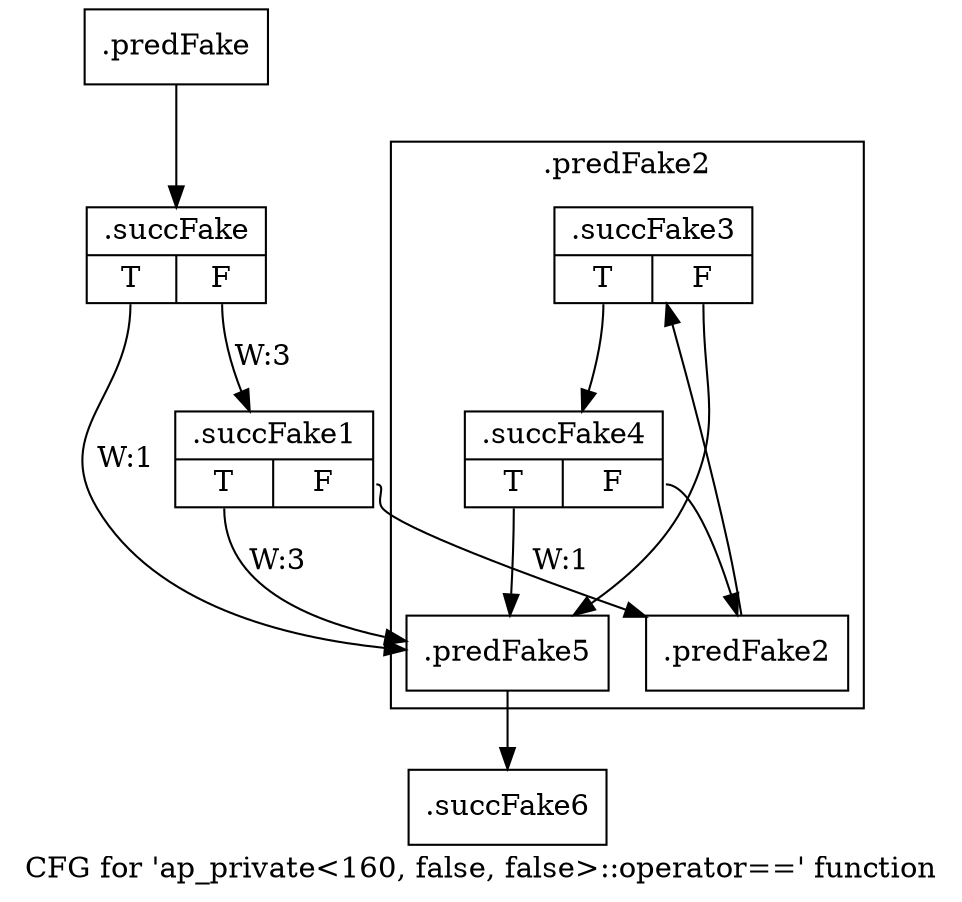 digraph "CFG for 'ap_private\<160, false, false\>::operator==' function" {
	label="CFG for 'ap_private\<160, false, false\>::operator==' function";

	Node0x57447e0 [shape=record,filename="",linenumber="",label="{.predFake}"];
	Node0x57447e0 -> Node0x6073e50[ callList="" memoryops="" filename="/mnt/xilinx/Vitis_HLS/2021.2/include/etc/ap_private.h" execusionnum="2"];
	Node0x6073e50 [shape=record,filename="/mnt/xilinx/Vitis_HLS/2021.2/include/etc/ap_private.h",linenumber="4173",label="{.succFake|{<s0>T|<s1>F}}"];
	Node0x6073e50:s0 -> Node0x5746710[label="W:1" callList="" memoryops="" filename="/mnt/xilinx/Vitis_HLS/2021.2/include/etc/ap_private.h" execusionnum="0"];
	Node0x6073e50:s1 -> Node0x6073ea0[label="W:3" callList="" memoryops="" filename="/mnt/xilinx/Vitis_HLS/2021.2/include/etc/ap_private.h" execusionnum="2"];
	Node0x6073ea0 [shape=record,filename="/mnt/xilinx/Vitis_HLS/2021.2/include/etc/ap_private.h",linenumber="4177",label="{.succFake1|{<s0>T|<s1>F}}"];
	Node0x6073ea0:s0 -> Node0x5746710[label="W:3" callList="" memoryops="" filename="/mnt/xilinx/Vitis_HLS/2021.2/include/etc/ap_private.h" execusionnum="2"];
	Node0x6073ea0:s1 -> Node0x5746530[label="W:1" callList="" memoryops="" filename="/mnt/xilinx/Vitis_HLS/2021.2/include/etc/ap_private.h" execusionnum="0"];
	Node0x5746710 [shape=record,filename="/mnt/xilinx/Vitis_HLS/2021.2/include/etc/ap_private.h",linenumber="4183",label="{.predFake5}"];
	Node0x5746710 -> Node0x6073020[ callList="" memoryops="" filename="/mnt/xilinx/Vitis_HLS/2021.2/include/etc/ap_private.h" execusionnum="0"];
	Node0x6073020 [shape=record,filename="/mnt/xilinx/Vitis_HLS/2021.2/include/etc/ap_private.h",linenumber="4183",label="{.succFake6}"];
subgraph cluster_0 {
	label=".predFake2";
	tripcount="0";
	invocationtime="1";

	Node0x5746530 [shape=record,filename="/mnt/xilinx/Vitis_HLS/2021.2/include/etc/ap_private.h",linenumber="4180",label="{.predFake2}"];
	Node0x5746530 -> Node0x60740c0[ callList="" memoryops="" filename="/mnt/xilinx/Vitis_HLS/2021.2/include/etc/ap_private.h" execusionnum="0"];
	Node0x60740c0 [shape=record,filename="/mnt/xilinx/Vitis_HLS/2021.2/include/etc/ap_private.h",linenumber="4180",label="{.succFake3|{<s0>T|<s1>F}}"];
	Node0x60740c0:s0 -> Node0x6074170[ callList="" memoryops="" filename="/mnt/xilinx/Vitis_HLS/2021.2/include/etc/ap_private.h" execusionnum="0"];
	Node0x60740c0:s1 -> Node0x5746710[ callList="" memoryops="" filename="/mnt/xilinx/Vitis_HLS/2021.2/include/etc/ap_private.h" execusionnum="0"];
	Node0x6074170 [shape=record,filename="/mnt/xilinx/Vitis_HLS/2021.2/include/etc/ap_private.h",linenumber="4181",label="{.succFake4|{<s0>T|<s1>F}}"];
	Node0x6074170:s0 -> Node0x5746710[ callList="" memoryops="" filename="/mnt/xilinx/Vitis_HLS/2021.2/include/etc/ap_private.h" execusionnum="0"];
	Node0x6074170:s1 -> Node0x5746530[ callList="" memoryops="" filename="/mnt/xilinx/Vitis_HLS/2021.2/include/etc/ap_private.h" execusionnum="0"];
}
}
